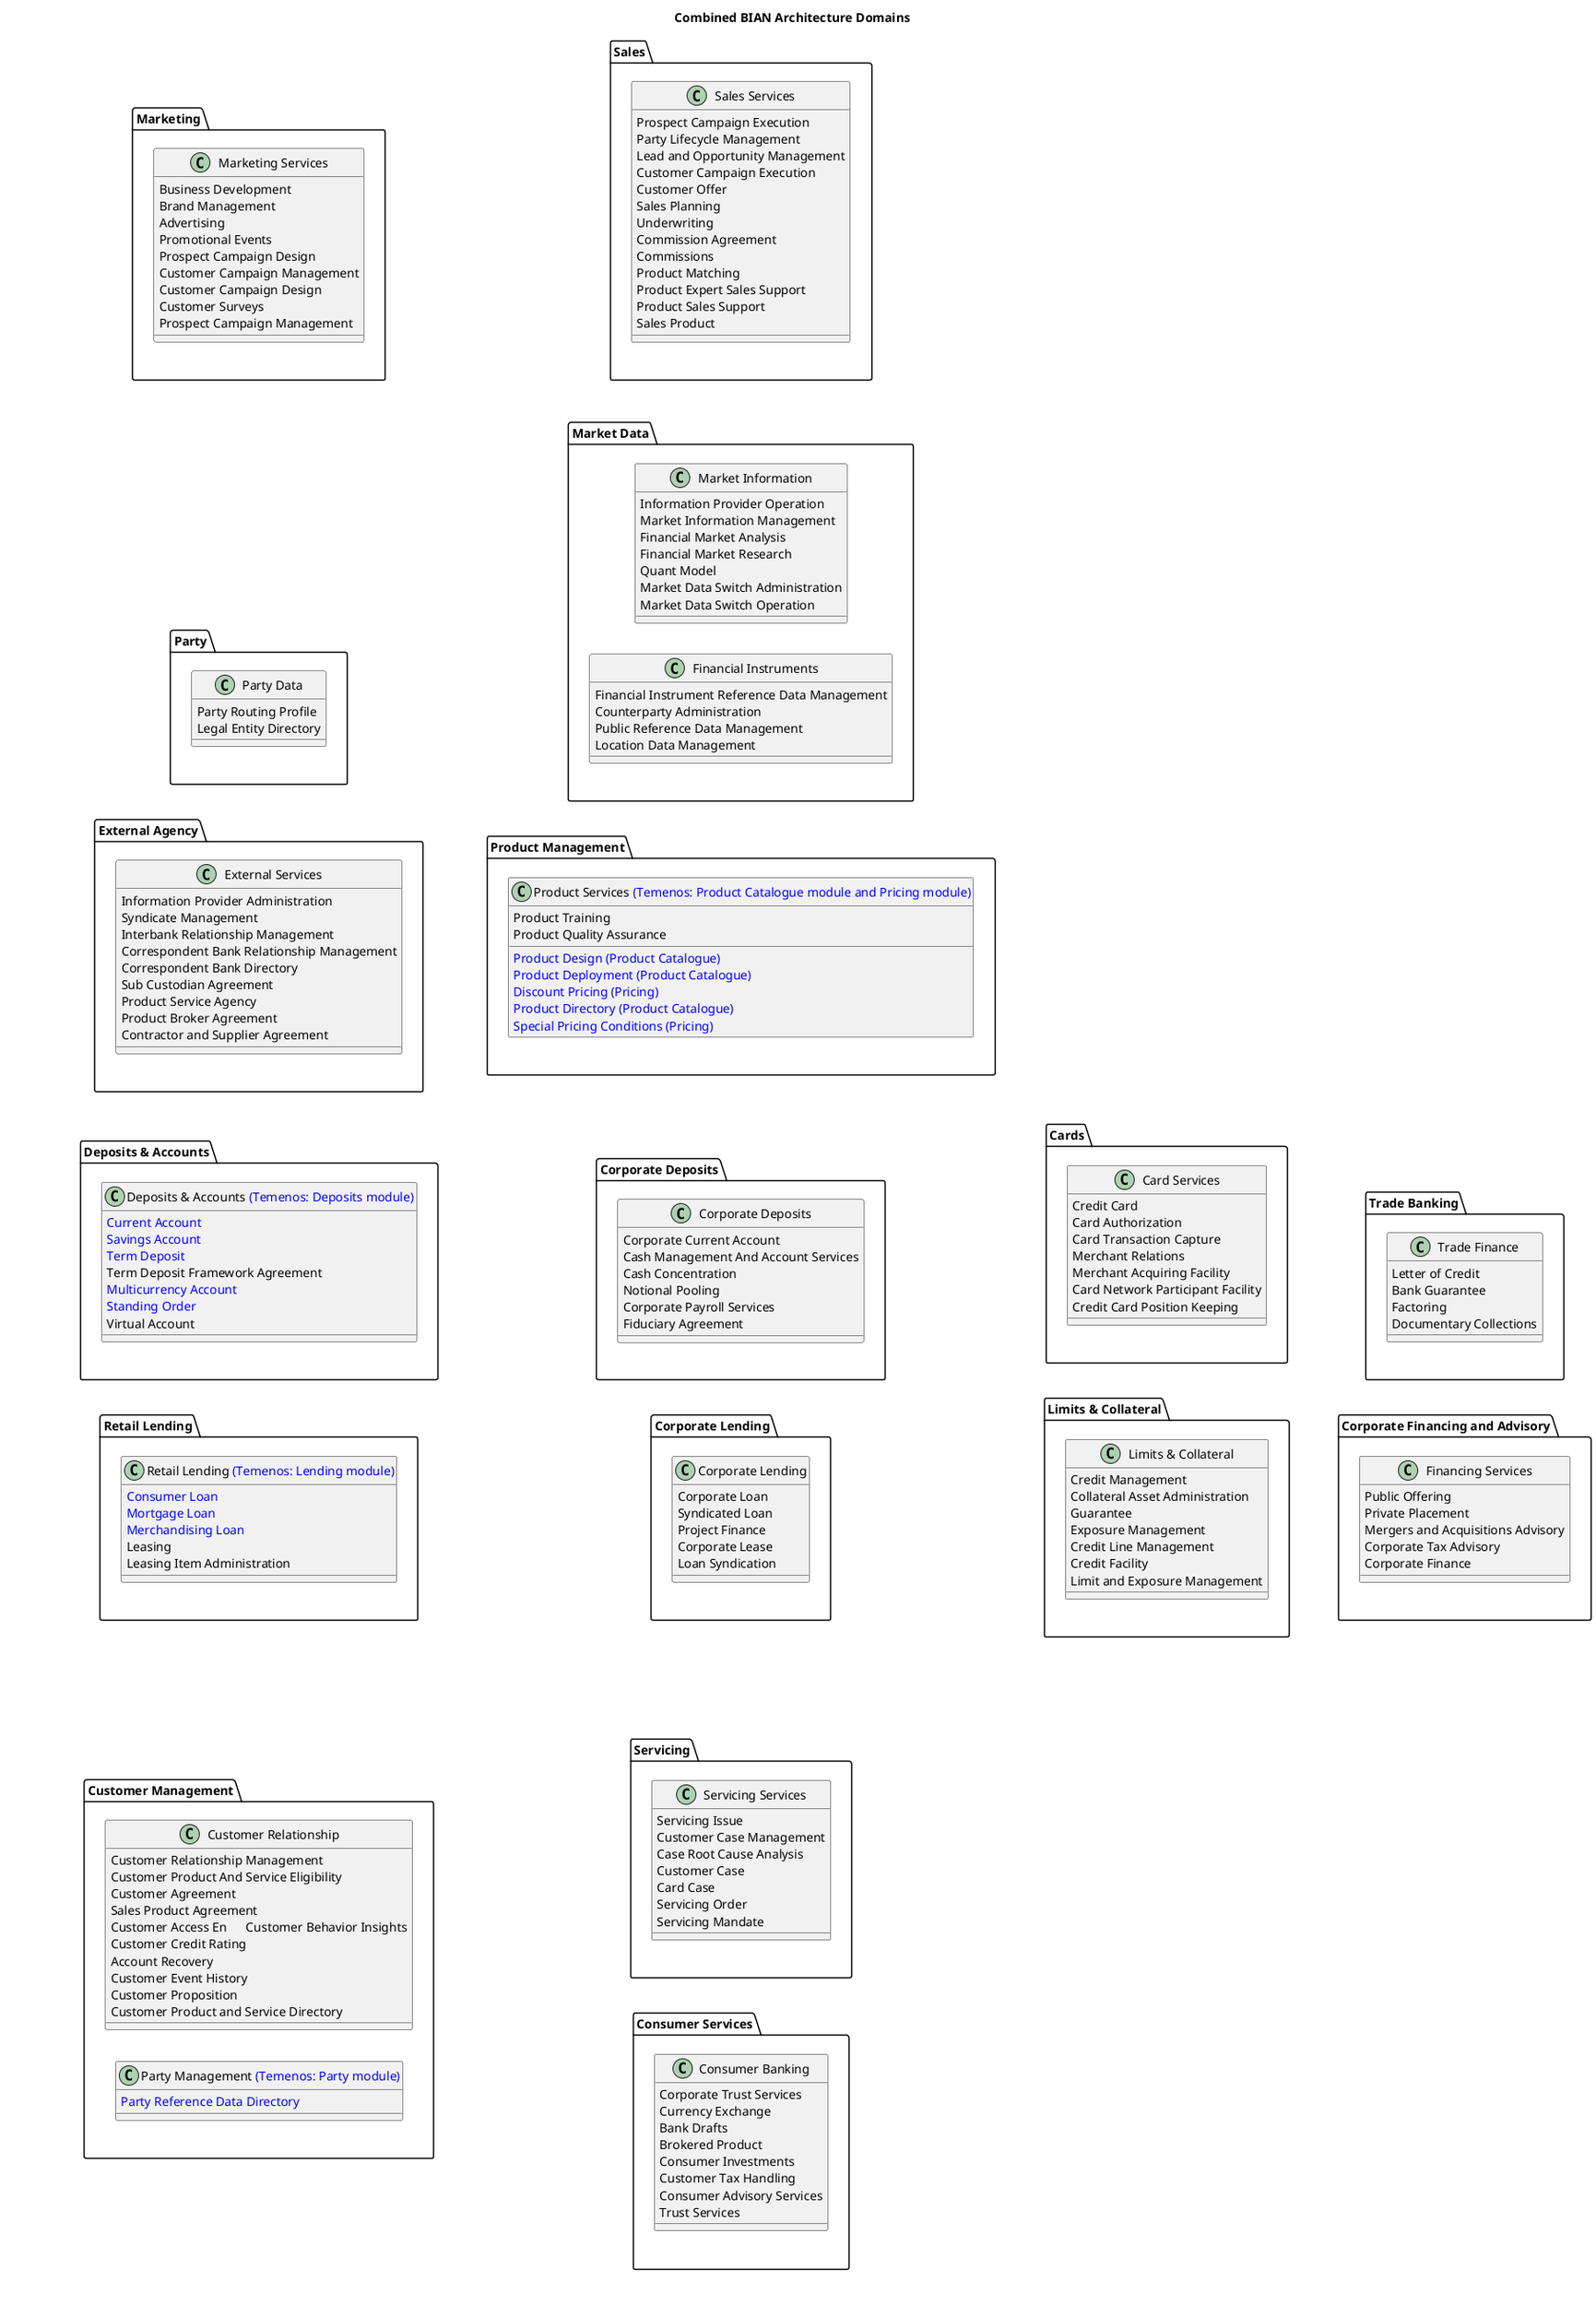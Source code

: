 @startuml Combined BIAN Diagrams

title Combined BIAN Architecture Domains

!define LAYOUT top to bottom direction

' === Customer Servicing Domain ===
' Row 1
together {
  package "Customer Management" as CUST_MGMT {
    class "Customer Relationship" as CRM {
      Customer Relationship Management
      Customer Product And Service Eligibility
      Customer Agreement
      Sales Product Agreement
      Customer Access En      Customer Behavior Insights
      Customer Credit Rating
      Account Recovery
      Customer Event History
      Customer Proposition
      Customer Product and Service Directory
    }

    class "Party Management <color:#0000FF>(Temenos: Party module)</color>" as PARTY {
      <color:#0000FF>Party Reference Data Directory</color>
    }
  }
}

' Row 2
together {
  package "Servicing" as SERVICING {
    class "Servicing Services" as SVC {
      Servicing Issue
      Customer Case Management
      Case Root Cause Analysis
      Customer Case
      Card Case
      Servicing Order
      Servicing Mandate
    }
  }

  package "Consumer Services" as CONSUMER {
    class "Consumer Banking" as CONS {
      Corporate Trust Services
      Currency Exchange
      Bank Drafts
      Brokered Product
      Consumer Investments
      Customer Tax Handling
      Consumer Advisory Services
      Trust Services
    }
  }
}

' Layout positioning
SERVICING -[hidden]right- CONSUMER
CUST_MGMT -[hidden]down- SERVICING
CUST_MGMT -[hidden]down- CONSUMER

' === Marketing & Sales Domain ===
left to right direction

package "Marketing" as MARKETING {
  class "Marketing Services" as MKT {
    Business Development
    Brand Management
    Advertising
    Promotional Events
    Prospect Campaign Design
    Customer Campaign Management
    Customer Campaign Design
    Customer Surveys
    Prospect Campaign Management
  }
}

package "Sales" as SALES {
  class "Sales Services" as SALES_SVC {
    Prospect Campaign Execution
    Party Lifecycle Management
    Lead and Opportunity Management
    Customer Campaign Execution
    Customer Offer
    Sales Planning
    Underwriting
    Commission Agreement
    Commissions
    Product Matching
    Product Expert Sales Support
    Product Sales Support
    Sales Product
  }
}

' Position for more compact layout
MARKETING -[hidden]down- SALES

' === Products, Loans & Cards Domain ===
' Row 1 - Deposits & Retail Lending
together {
  package "Deposits & Accounts" as DEP {
    class "Deposits & Accounts <color:#0000FF>(Temenos: Deposits module)</color>" as DEP_SVC {
      <color:#0000FF>Current Account</color>
      <color:#0000FF>Savings Account</color>
      <color:#0000FF>Term Deposit</color>
      Term Deposit Framework Agreement
      <color:#0000FF>Multicurrency Account</color>
      <color:#0000FF>Standing Order</color>
      Virtual Account
    }
  }

  package "Retail Lending" as RETAIL_LENDING_PKG {
    class "Retail Lending <color:#0000FF>(Temenos: Lending module)</color>" as RETAIL_LENDING {
      <color:#0000FF>Consumer Loan</color>
      <color:#0000FF>Mortgage Loan</color>
      <color:#0000FF>Merchandising Loan</color>
      Leasing
      Leasing Item Administration
    }
  }
}

' Row 2 - Corporate Services
together {
  package "Corporate Deposits" as CORP_BANKING_PKG {
    class "Corporate Deposits" as CORP {
      Corporate Current Account
      Cash Management And Account Services
      Cash Concentration
      Notional Pooling
      Corporate Payroll Services
      Fiduciary Agreement
    }
  }

  package "Corporate Lending" as CORP_LENDING_PKG {
    class "Corporate Lending" as CORP_LENDING {
      Corporate Loan
      Syndicated Loan
      Project Finance
      Corporate Lease
      Loan Syndication
    }
  }
}

' Row 3 - Risk & Cards
together {
  package "Limits & Collateral" as LIMITS_COLLATERAL_PKG {
    class "Limits & Collateral" as LIMITS_COLLATERAL {
      Credit Management
      Collateral Asset Administration
      Guarantee
      Exposure Management
      Credit Line Management
      Credit Facility
      Limit and Exposure Management
    }
  }

  package "Cards" as CARDS {
    class "Card Services" as CARD_SVC {
      Credit Card
      Card Authorization
      Card Transaction Capture
      Merchant Relations
      Merchant Acquiring Facility
      Card Network Participant Facility
      Credit Card Position Keeping
    }
  }
}

' Row 4 - Financing & Trade
together {
  package "Corporate Financing and Advisory" as CORP_FIN {
    class "Financing Services" as FIN_SVC {
      Public Offering
      Private Placement
      Mergers and Acquisitions Advisory
      Corporate Tax Advisory
      Corporate Finance
    }
  }

  package "Trade Banking" as TRADE {
    class "Trade Finance" as TRADE_FIN {
      Letter of Credit
      Bank Guarantee
      Factoring
      Documentary Collections
    }
  }
}

' Layout positioning for 2x4 grid
' Row 1 connections
DEP -[hidden]right- RETAIL_LENDING_PKG

' Row 2 connections
CORP_BANKING_PKG -[hidden]right- CORP_LENDING_PKG

' Row 3 connections
LIMITS_COLLATERAL_PKG -[hidden]right- CARDS

' Row 4 connections
CORP_FIN -[hidden]right- TRADE

' Vertical connections between rows
DEP -[hidden]down- CORP_BANKING_PKG
RETAIL_LENDING_PKG -[hidden]down- CORP_LENDING_PKG
CORP_LENDING_PKG -[hidden]down- LIMITS_COLLATERAL_PKG
CORP_BANKING_PKG -[hidden]down- CARDS
LIMITS_COLLATERAL_PKG -[hidden]down- CORP_FIN
CARDS -[hidden]down- TRADE

' === Reference & Market Data Domain ===
' Row 1
together {
  package "Party" as PARTY {
    class "Party Data" as PARTY_DATA {
      Party Routing Profile
      Legal Entity Directory
    }
  }

  package "External Agency" as EXTERNAL {
    class "External Services" as EXT_SVC {
      Information Provider Administration
      Syndicate Management
      Interbank Relationship Management
      Correspondent Bank Relationship Management
      Correspondent Bank Directory
      Sub Custodian Agreement
      Product Service Agency
      Product Broker Agreement
      Contractor and Supplier Agreement
    }
  }
}

' Row 2
together {
  package "Market Data" as MARKET_DATA {
    class "Market Information" as MKT_INFO {
      Information Provider Operation
      Market Information Management
      Financial Market Analysis
      Financial Market Research
      Quant Model
      Market Data Switch Administration
      Market Data Switch Operation
    }

    class "Financial Instruments" as INSTRUMENTS {
      Financial Instrument Reference Data Management
      Counterparty Administration
      Public Reference Data Management
      Location Data Management
    }
  }

  package "Product Management" as PRODUCT_MGMT {
    class "Product Services <color:#0000FF>(Temenos: Product Catalogue module and Pricing module)</color>" as PROD {
      <color:#0000FF>Product Design (Product Catalogue)</color>
      <color:#0000FF>Product Deployment (Product Catalogue)</color>
      Product Training
      Product Quality Assurance
      <color:#0000FF>Discount Pricing (Pricing)</color>
      <color:#0000FF>Product Directory (Product Catalogue)</color>
      <color:#0000FF>Special Pricing Conditions (Pricing)</color>
    }
  }
}

' Layout positioning
PARTY -[hidden]right- EXTERNAL
MARKET_DATA -[hidden]right- PRODUCT_MGMT
PARTY -[hidden]down- MARKET_DATA
EXTERNAL -[hidden]down- PRODUCT_MGMT

@enduml